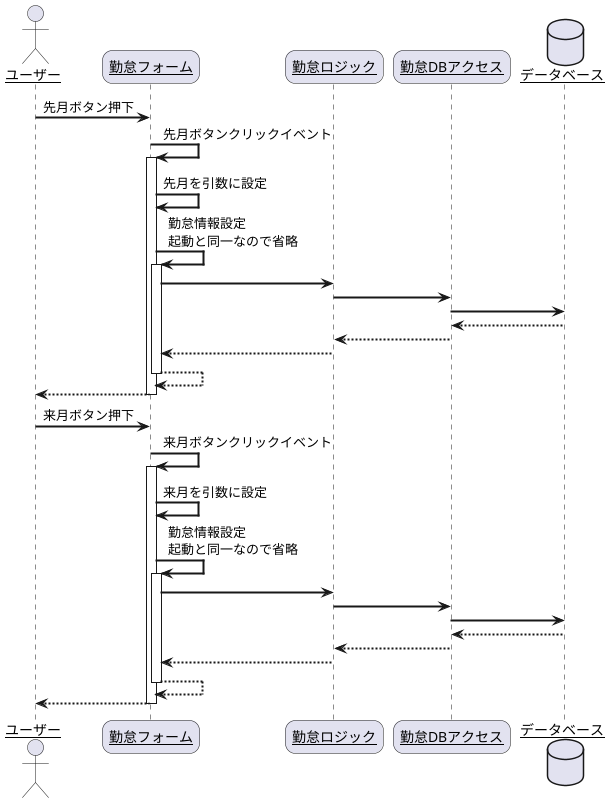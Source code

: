 @startuml
skinparam sequenceArrowThickness 2
skinparam roundcorner 20
skinparam maxmessagesize 60
skinparam sequenceParticipant underline

actor "ユーザー" as user
participant "勤怠フォーム" as kintai_form
participant "勤怠ロジック" as kintai_logic
participant "勤怠DBアクセス" as kintai_data_acces
database "データベース" as db

user -> kintai_form: 先月ボタン押下
kintai_form -> kintai_form: 先月ボタンクリックイベント
activate kintai_form
kintai_form -> kintai_form: 先月を引数に設定
kintai_form -> kintai_form:勤怠情報設定 起動と同一なので省略
activate kintai_form
kintai_form -> kintai_logic:
kintai_logic -> kintai_data_acces:
kintai_data_acces -> db:
db --> kintai_data_acces:
kintai_data_acces --> kintai_logic:
kintai_logic --> kintai_form:
kintai_form --> kintai_form:
deactivate kintai_form
kintai_form --> user:
deactivate kintai_form

user -> kintai_form: 来月ボタン押下
kintai_form -> kintai_form: 来月ボタンクリックイベント
activate kintai_form
kintai_form -> kintai_form: 来月を引数に設定
kintai_form -> kintai_form:勤怠情報設定 起動と同一なので省略
activate kintai_form
kintai_form -> kintai_logic:
kintai_logic -> kintai_data_acces:
kintai_data_acces -> db:
db --> kintai_data_acces:
kintai_data_acces --> kintai_logic:
kintai_logic --> kintai_form:
kintai_form --> kintai_form:
deactivate kintai_form
kintai_form --> user:
deactivate kintai_form

@enduml